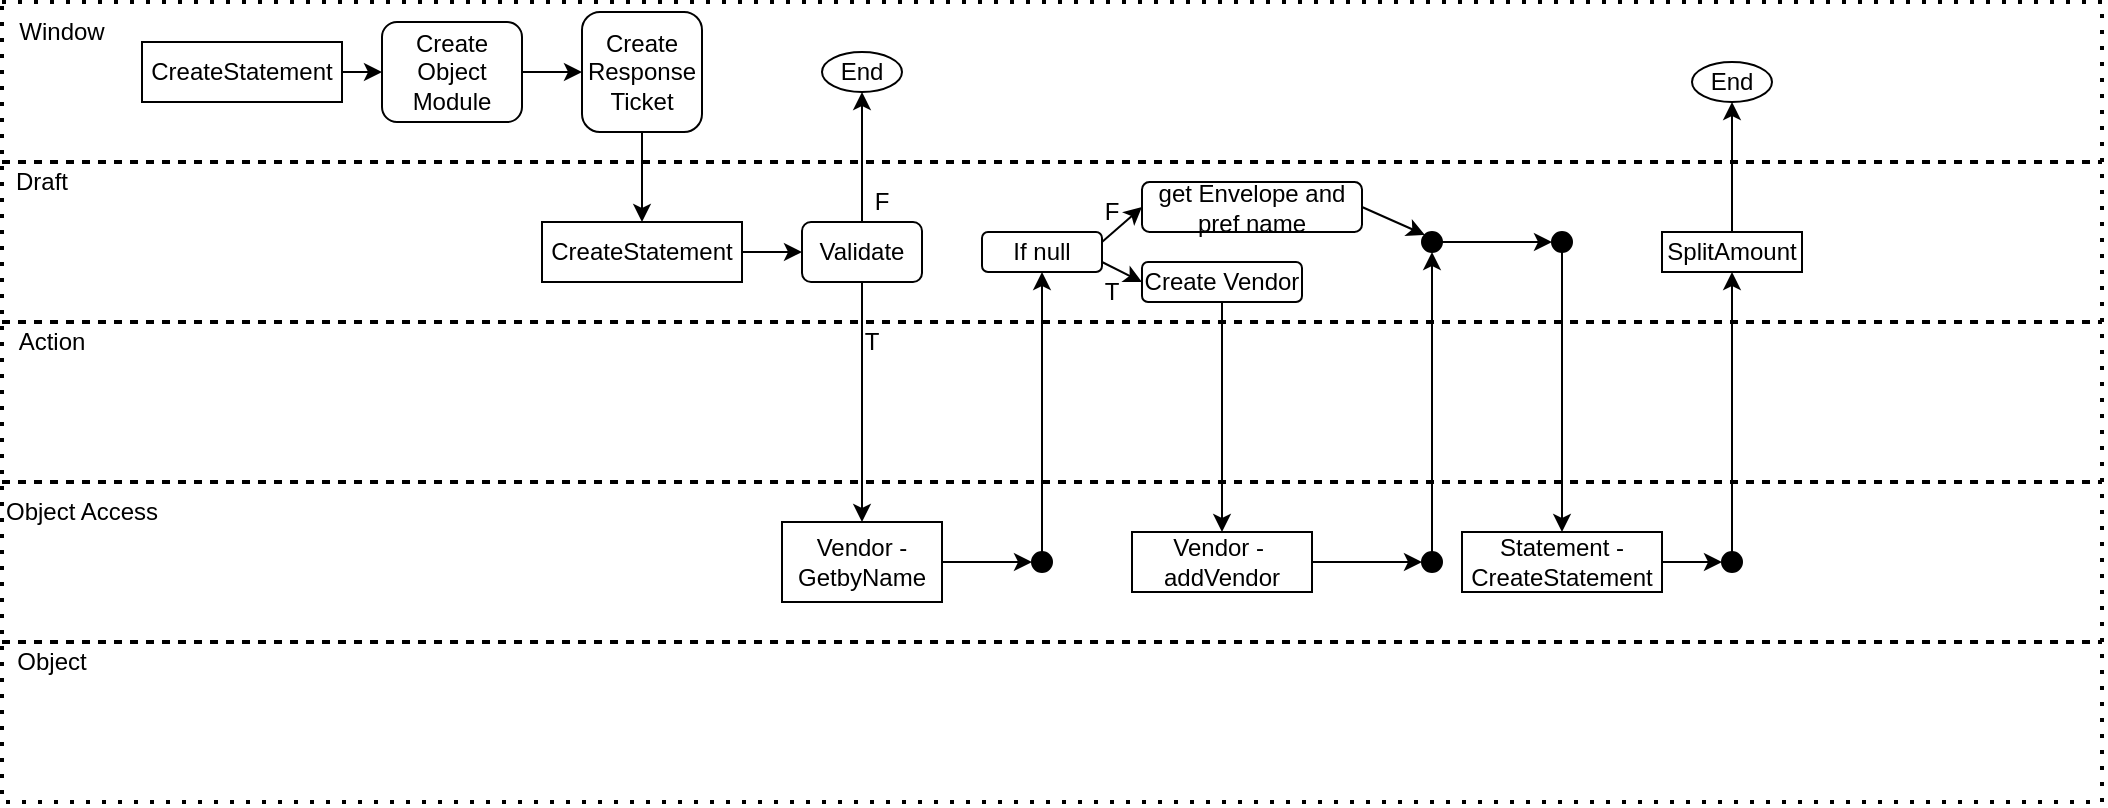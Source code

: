<mxfile version="20.5.3" type="device"><diagram id="BkrMJfu2DKz5WE6C6GfT" name="Page-1"><mxGraphModel dx="1540" dy="728" grid="1" gridSize="10" guides="1" tooltips="1" connect="1" arrows="1" fold="1" page="1" pageScale="1" pageWidth="1100" pageHeight="850" math="0" shadow="0"><root><mxCell id="0"/><mxCell id="1" parent="0"/><mxCell id="wIQ4J1CSNsWOkMhtUFpW-1" value="Window" style="text;html=1;strokeColor=none;fillColor=none;align=center;verticalAlign=middle;whiteSpace=wrap;rounded=0;" vertex="1" parent="1"><mxGeometry x="40" y="40" width="60" height="30" as="geometry"/></mxCell><mxCell id="wIQ4J1CSNsWOkMhtUFpW-2" value="Draft" style="text;html=1;strokeColor=none;fillColor=none;align=center;verticalAlign=middle;whiteSpace=wrap;rounded=0;" vertex="1" parent="1"><mxGeometry x="40" y="120" width="40" height="20" as="geometry"/></mxCell><mxCell id="wIQ4J1CSNsWOkMhtUFpW-3" value="Action" style="text;html=1;strokeColor=none;fillColor=none;align=center;verticalAlign=middle;whiteSpace=wrap;rounded=0;" vertex="1" parent="1"><mxGeometry x="40" y="200" width="50" height="20" as="geometry"/></mxCell><mxCell id="wIQ4J1CSNsWOkMhtUFpW-4" value="Object Access" style="text;html=1;strokeColor=none;fillColor=none;align=center;verticalAlign=middle;whiteSpace=wrap;rounded=0;" vertex="1" parent="1"><mxGeometry x="40" y="280" width="80" height="30" as="geometry"/></mxCell><mxCell id="wIQ4J1CSNsWOkMhtUFpW-5" value="Object" style="text;html=1;strokeColor=none;fillColor=none;align=center;verticalAlign=middle;whiteSpace=wrap;rounded=0;" vertex="1" parent="1"><mxGeometry x="40" y="360" width="50" height="20" as="geometry"/></mxCell><mxCell id="wIQ4J1CSNsWOkMhtUFpW-6" value="" style="endArrow=none;dashed=1;html=1;dashPattern=1 3;strokeWidth=2;rounded=0;exitX=0;exitY=0;exitDx=0;exitDy=0;entryX=0;entryY=0;entryDx=0;entryDy=0;" edge="1" parent="1" source="wIQ4J1CSNsWOkMhtUFpW-1" target="wIQ4J1CSNsWOkMhtUFpW-1"><mxGeometry width="50" height="50" relative="1" as="geometry"><mxPoint x="420" y="270" as="sourcePoint"/><mxPoint x="840" y="120" as="targetPoint"/><Array as="points"><mxPoint x="1090" y="40"/><mxPoint x="1090" y="120"/><mxPoint x="40" y="120"/></Array></mxGeometry></mxCell><mxCell id="wIQ4J1CSNsWOkMhtUFpW-8" value="" style="endArrow=none;dashed=1;html=1;dashPattern=1 3;strokeWidth=2;rounded=0;exitX=0;exitY=0;exitDx=0;exitDy=0;entryX=0;entryY=0;entryDx=0;entryDy=0;" edge="1" parent="1"><mxGeometry width="50" height="50" relative="1" as="geometry"><mxPoint x="40" y="120" as="sourcePoint"/><mxPoint x="40" y="120" as="targetPoint"/><Array as="points"><mxPoint x="1090" y="120"/><mxPoint x="1090" y="200"/><mxPoint x="40" y="200"/></Array></mxGeometry></mxCell><mxCell id="wIQ4J1CSNsWOkMhtUFpW-9" value="" style="endArrow=none;dashed=1;html=1;dashPattern=1 3;strokeWidth=2;rounded=0;exitX=0;exitY=0;exitDx=0;exitDy=0;entryX=0;entryY=0;entryDx=0;entryDy=0;" edge="1" parent="1"><mxGeometry width="50" height="50" relative="1" as="geometry"><mxPoint x="40" y="200" as="sourcePoint"/><mxPoint x="40" y="200" as="targetPoint"/><Array as="points"><mxPoint x="1090" y="200"/><mxPoint x="1090" y="280"/><mxPoint x="40" y="280"/></Array></mxGeometry></mxCell><mxCell id="wIQ4J1CSNsWOkMhtUFpW-10" value="" style="endArrow=none;dashed=1;html=1;dashPattern=1 3;strokeWidth=2;rounded=0;exitX=0;exitY=0;exitDx=0;exitDy=0;entryX=0;entryY=0;entryDx=0;entryDy=0;" edge="1" parent="1"><mxGeometry width="50" height="50" relative="1" as="geometry"><mxPoint x="40" y="280" as="sourcePoint"/><mxPoint x="40" y="280" as="targetPoint"/><Array as="points"><mxPoint x="1090" y="280"/><mxPoint x="1090" y="360"/><mxPoint x="40" y="360"/></Array></mxGeometry></mxCell><mxCell id="wIQ4J1CSNsWOkMhtUFpW-11" value="" style="endArrow=none;dashed=1;html=1;dashPattern=1 3;strokeWidth=2;rounded=0;exitX=0;exitY=0;exitDx=0;exitDy=0;entryX=0;entryY=0;entryDx=0;entryDy=0;" edge="1" parent="1"><mxGeometry width="50" height="50" relative="1" as="geometry"><mxPoint x="40" y="360" as="sourcePoint"/><mxPoint x="40" y="360" as="targetPoint"/><Array as="points"><mxPoint x="1090" y="360"/><mxPoint x="1090" y="440"/><mxPoint x="40" y="440"/></Array></mxGeometry></mxCell><mxCell id="wIQ4J1CSNsWOkMhtUFpW-12" value="CreateStatement" style="rounded=0;whiteSpace=wrap;html=1;" vertex="1" parent="1"><mxGeometry x="110" y="60" width="100" height="30" as="geometry"/></mxCell><mxCell id="wIQ4J1CSNsWOkMhtUFpW-14" value="Create Object Module" style="rounded=1;whiteSpace=wrap;html=1;" vertex="1" parent="1"><mxGeometry x="230" y="50" width="70" height="50" as="geometry"/></mxCell><mxCell id="wIQ4J1CSNsWOkMhtUFpW-15" value="Create Response Ticket" style="rounded=1;whiteSpace=wrap;html=1;" vertex="1" parent="1"><mxGeometry x="330" y="45" width="60" height="60" as="geometry"/></mxCell><mxCell id="wIQ4J1CSNsWOkMhtUFpW-16" value="CreateStatement" style="rounded=0;whiteSpace=wrap;html=1;" vertex="1" parent="1"><mxGeometry x="310" y="150" width="100" height="30" as="geometry"/></mxCell><mxCell id="wIQ4J1CSNsWOkMhtUFpW-17" value="Validate" style="rounded=1;whiteSpace=wrap;html=1;" vertex="1" parent="1"><mxGeometry x="440" y="150" width="60" height="30" as="geometry"/></mxCell><mxCell id="wIQ4J1CSNsWOkMhtUFpW-18" value="" style="endArrow=classic;html=1;rounded=0;exitX=1;exitY=0.5;exitDx=0;exitDy=0;entryX=0;entryY=0.5;entryDx=0;entryDy=0;" edge="1" parent="1" source="wIQ4J1CSNsWOkMhtUFpW-12" target="wIQ4J1CSNsWOkMhtUFpW-14"><mxGeometry width="50" height="50" relative="1" as="geometry"><mxPoint x="460" y="260" as="sourcePoint"/><mxPoint x="510" y="210" as="targetPoint"/></mxGeometry></mxCell><mxCell id="wIQ4J1CSNsWOkMhtUFpW-19" value="" style="endArrow=classic;html=1;rounded=0;exitX=1;exitY=0.5;exitDx=0;exitDy=0;entryX=0;entryY=0.5;entryDx=0;entryDy=0;" edge="1" parent="1" source="wIQ4J1CSNsWOkMhtUFpW-14" target="wIQ4J1CSNsWOkMhtUFpW-15"><mxGeometry width="50" height="50" relative="1" as="geometry"><mxPoint x="220" y="85" as="sourcePoint"/><mxPoint x="240" y="85" as="targetPoint"/></mxGeometry></mxCell><mxCell id="wIQ4J1CSNsWOkMhtUFpW-20" value="" style="endArrow=classic;html=1;rounded=0;exitX=0.5;exitY=1;exitDx=0;exitDy=0;entryX=0.5;entryY=0;entryDx=0;entryDy=0;" edge="1" parent="1" source="wIQ4J1CSNsWOkMhtUFpW-15" target="wIQ4J1CSNsWOkMhtUFpW-16"><mxGeometry width="50" height="50" relative="1" as="geometry"><mxPoint x="310" y="85" as="sourcePoint"/><mxPoint x="340" y="85" as="targetPoint"/></mxGeometry></mxCell><mxCell id="wIQ4J1CSNsWOkMhtUFpW-21" value="" style="endArrow=classic;html=1;rounded=0;exitX=1;exitY=0.5;exitDx=0;exitDy=0;entryX=0;entryY=0.5;entryDx=0;entryDy=0;" edge="1" parent="1" source="wIQ4J1CSNsWOkMhtUFpW-16" target="wIQ4J1CSNsWOkMhtUFpW-17"><mxGeometry width="50" height="50" relative="1" as="geometry"><mxPoint x="370" y="115" as="sourcePoint"/><mxPoint x="370" y="160" as="targetPoint"/></mxGeometry></mxCell><mxCell id="wIQ4J1CSNsWOkMhtUFpW-22" value="" style="endArrow=classic;html=1;rounded=0;exitX=0.5;exitY=0;exitDx=0;exitDy=0;entryX=0.5;entryY=1;entryDx=0;entryDy=0;" edge="1" parent="1" source="wIQ4J1CSNsWOkMhtUFpW-17" target="wIQ4J1CSNsWOkMhtUFpW-26"><mxGeometry width="50" height="50" relative="1" as="geometry"><mxPoint x="420" y="175" as="sourcePoint"/><mxPoint x="470" y="100" as="targetPoint"/></mxGeometry></mxCell><mxCell id="wIQ4J1CSNsWOkMhtUFpW-26" value="End" style="ellipse;whiteSpace=wrap;html=1;" vertex="1" parent="1"><mxGeometry x="450" y="65" width="40" height="20" as="geometry"/></mxCell><mxCell id="wIQ4J1CSNsWOkMhtUFpW-27" value="F" style="text;html=1;strokeColor=none;fillColor=none;align=center;verticalAlign=middle;whiteSpace=wrap;rounded=0;" vertex="1" parent="1"><mxGeometry x="470" y="130" width="20" height="20" as="geometry"/></mxCell><mxCell id="wIQ4J1CSNsWOkMhtUFpW-29" value="Vendor - GetbyName" style="rounded=0;whiteSpace=wrap;html=1;" vertex="1" parent="1"><mxGeometry x="430" y="300" width="80" height="40" as="geometry"/></mxCell><mxCell id="wIQ4J1CSNsWOkMhtUFpW-30" value="" style="endArrow=classic;html=1;rounded=0;exitX=0.5;exitY=1;exitDx=0;exitDy=0;entryX=0.5;entryY=0;entryDx=0;entryDy=0;" edge="1" parent="1" source="wIQ4J1CSNsWOkMhtUFpW-17" target="wIQ4J1CSNsWOkMhtUFpW-29"><mxGeometry width="50" height="50" relative="1" as="geometry"><mxPoint x="460" y="260" as="sourcePoint"/><mxPoint x="510" y="210" as="targetPoint"/></mxGeometry></mxCell><mxCell id="wIQ4J1CSNsWOkMhtUFpW-32" value="If null" style="rounded=1;whiteSpace=wrap;html=1;" vertex="1" parent="1"><mxGeometry x="530" y="155" width="60" height="20" as="geometry"/></mxCell><mxCell id="wIQ4J1CSNsWOkMhtUFpW-33" value="" style="endArrow=classic;html=1;rounded=0;exitX=1;exitY=0.5;exitDx=0;exitDy=0;entryX=0;entryY=0.5;entryDx=0;entryDy=0;" edge="1" parent="1" source="wIQ4J1CSNsWOkMhtUFpW-29" target="wIQ4J1CSNsWOkMhtUFpW-72"><mxGeometry width="50" height="50" relative="1" as="geometry"><mxPoint x="460" y="250" as="sourcePoint"/><mxPoint x="530.0" y="320" as="targetPoint"/></mxGeometry></mxCell><mxCell id="wIQ4J1CSNsWOkMhtUFpW-34" value="" style="endArrow=classic;html=1;rounded=0;exitX=0.5;exitY=0;exitDx=0;exitDy=0;entryX=0.5;entryY=1;entryDx=0;entryDy=0;" edge="1" parent="1" source="wIQ4J1CSNsWOkMhtUFpW-72" target="wIQ4J1CSNsWOkMhtUFpW-32"><mxGeometry width="50" height="50" relative="1" as="geometry"><mxPoint x="560.0" y="305" as="sourcePoint"/><mxPoint x="510" y="200" as="targetPoint"/></mxGeometry></mxCell><mxCell id="wIQ4J1CSNsWOkMhtUFpW-36" value="Create Vendor" style="rounded=1;whiteSpace=wrap;html=1;" vertex="1" parent="1"><mxGeometry x="610" y="170" width="80" height="20" as="geometry"/></mxCell><mxCell id="wIQ4J1CSNsWOkMhtUFpW-37" value="" style="endArrow=classic;html=1;rounded=0;exitX=1;exitY=0.75;exitDx=0;exitDy=0;entryX=0;entryY=0.5;entryDx=0;entryDy=0;" edge="1" parent="1" source="wIQ4J1CSNsWOkMhtUFpW-32" target="wIQ4J1CSNsWOkMhtUFpW-36"><mxGeometry width="50" height="50" relative="1" as="geometry"><mxPoint x="460" y="250" as="sourcePoint"/><mxPoint x="510" y="200" as="targetPoint"/></mxGeometry></mxCell><mxCell id="wIQ4J1CSNsWOkMhtUFpW-38" value="T" style="text;html=1;strokeColor=none;fillColor=none;align=center;verticalAlign=middle;whiteSpace=wrap;rounded=0;" vertex="1" parent="1"><mxGeometry x="590" y="180" width="10" height="10" as="geometry"/></mxCell><mxCell id="wIQ4J1CSNsWOkMhtUFpW-40" value="Vendor -&amp;nbsp;&lt;br&gt;addVendor" style="rounded=0;whiteSpace=wrap;html=1;" vertex="1" parent="1"><mxGeometry x="605" y="305" width="90" height="30" as="geometry"/></mxCell><mxCell id="wIQ4J1CSNsWOkMhtUFpW-41" value="" style="endArrow=classic;html=1;rounded=0;exitX=0.5;exitY=1;exitDx=0;exitDy=0;entryX=0.5;entryY=0;entryDx=0;entryDy=0;" edge="1" parent="1" source="wIQ4J1CSNsWOkMhtUFpW-36" target="wIQ4J1CSNsWOkMhtUFpW-40"><mxGeometry width="50" height="50" relative="1" as="geometry"><mxPoint x="490" y="250" as="sourcePoint"/><mxPoint x="540" y="200" as="targetPoint"/></mxGeometry></mxCell><mxCell id="wIQ4J1CSNsWOkMhtUFpW-42" value="get Envelope and pref name" style="rounded=1;whiteSpace=wrap;html=1;" vertex="1" parent="1"><mxGeometry x="610" y="130" width="110" height="25" as="geometry"/></mxCell><mxCell id="wIQ4J1CSNsWOkMhtUFpW-43" value="" style="endArrow=classic;html=1;rounded=0;exitX=1;exitY=0.25;exitDx=0;exitDy=0;entryX=0;entryY=0.5;entryDx=0;entryDy=0;" edge="1" parent="1" source="wIQ4J1CSNsWOkMhtUFpW-32" target="wIQ4J1CSNsWOkMhtUFpW-42"><mxGeometry width="50" height="50" relative="1" as="geometry"><mxPoint x="550" y="210" as="sourcePoint"/><mxPoint x="600" y="160" as="targetPoint"/></mxGeometry></mxCell><mxCell id="wIQ4J1CSNsWOkMhtUFpW-44" value="F" style="text;html=1;strokeColor=none;fillColor=none;align=center;verticalAlign=middle;whiteSpace=wrap;rounded=0;" vertex="1" parent="1"><mxGeometry x="590" y="140" width="10" height="10" as="geometry"/></mxCell><mxCell id="wIQ4J1CSNsWOkMhtUFpW-45" value="T" style="text;html=1;strokeColor=none;fillColor=none;align=center;verticalAlign=middle;whiteSpace=wrap;rounded=0;" vertex="1" parent="1"><mxGeometry x="470" y="205" width="10" height="10" as="geometry"/></mxCell><mxCell id="wIQ4J1CSNsWOkMhtUFpW-48" value="" style="endArrow=classic;html=1;rounded=0;exitX=1;exitY=0.5;exitDx=0;exitDy=0;entryX=0;entryY=0.5;entryDx=0;entryDy=0;" edge="1" parent="1" source="wIQ4J1CSNsWOkMhtUFpW-40" target="wIQ4J1CSNsWOkMhtUFpW-73"><mxGeometry width="50" height="50" relative="1" as="geometry"><mxPoint x="540" y="270" as="sourcePoint"/><mxPoint x="720.0" y="320" as="targetPoint"/></mxGeometry></mxCell><mxCell id="wIQ4J1CSNsWOkMhtUFpW-49" value="" style="ellipse;whiteSpace=wrap;html=1;aspect=fixed;fillColor=#000000;" vertex="1" parent="1"><mxGeometry x="750" y="155" width="10" height="10" as="geometry"/></mxCell><mxCell id="wIQ4J1CSNsWOkMhtUFpW-50" value="" style="endArrow=classic;html=1;rounded=0;exitX=0.5;exitY=0;exitDx=0;exitDy=0;entryX=0.5;entryY=1;entryDx=0;entryDy=0;" edge="1" parent="1" source="wIQ4J1CSNsWOkMhtUFpW-73" target="wIQ4J1CSNsWOkMhtUFpW-49"><mxGeometry width="50" height="50" relative="1" as="geometry"><mxPoint x="755" y="310" as="sourcePoint"/><mxPoint x="770" y="240" as="targetPoint"/></mxGeometry></mxCell><mxCell id="wIQ4J1CSNsWOkMhtUFpW-51" value="" style="endArrow=classic;html=1;rounded=0;exitX=1;exitY=0.5;exitDx=0;exitDy=0;entryX=0;entryY=0;entryDx=0;entryDy=0;" edge="1" parent="1" source="wIQ4J1CSNsWOkMhtUFpW-42" target="wIQ4J1CSNsWOkMhtUFpW-49"><mxGeometry width="50" height="50" relative="1" as="geometry"><mxPoint x="720" y="290" as="sourcePoint"/><mxPoint x="770" y="240" as="targetPoint"/></mxGeometry></mxCell><mxCell id="wIQ4J1CSNsWOkMhtUFpW-52" value="" style="ellipse;whiteSpace=wrap;html=1;aspect=fixed;fillColor=#000000;" vertex="1" parent="1"><mxGeometry x="815" y="155" width="10" height="10" as="geometry"/></mxCell><mxCell id="wIQ4J1CSNsWOkMhtUFpW-53" value="" style="endArrow=classic;html=1;rounded=0;exitX=1;exitY=0.5;exitDx=0;exitDy=0;entryX=0;entryY=0.5;entryDx=0;entryDy=0;" edge="1" parent="1" source="wIQ4J1CSNsWOkMhtUFpW-49" target="wIQ4J1CSNsWOkMhtUFpW-52"><mxGeometry width="50" height="50" relative="1" as="geometry"><mxPoint x="910" y="290" as="sourcePoint"/><mxPoint x="960" y="240" as="targetPoint"/></mxGeometry></mxCell><mxCell id="wIQ4J1CSNsWOkMhtUFpW-54" value="Statement -&lt;br&gt;CreateStatement" style="rounded=0;whiteSpace=wrap;html=1;fillColor=#FFFFFF;" vertex="1" parent="1"><mxGeometry x="770" y="305" width="100" height="30" as="geometry"/></mxCell><mxCell id="wIQ4J1CSNsWOkMhtUFpW-56" value="" style="endArrow=classic;html=1;rounded=0;exitX=0.5;exitY=1;exitDx=0;exitDy=0;entryX=0.5;entryY=0;entryDx=0;entryDy=0;" edge="1" parent="1" source="wIQ4J1CSNsWOkMhtUFpW-52" target="wIQ4J1CSNsWOkMhtUFpW-54"><mxGeometry width="50" height="50" relative="1" as="geometry"><mxPoint x="810" y="310" as="sourcePoint"/><mxPoint x="860" y="260" as="targetPoint"/></mxGeometry></mxCell><mxCell id="wIQ4J1CSNsWOkMhtUFpW-57" value="" style="endArrow=classic;html=1;rounded=0;exitX=1;exitY=0.5;exitDx=0;exitDy=0;entryX=0;entryY=0.5;entryDx=0;entryDy=0;" edge="1" parent="1" source="wIQ4J1CSNsWOkMhtUFpW-54" target="wIQ4J1CSNsWOkMhtUFpW-75"><mxGeometry width="50" height="50" relative="1" as="geometry"><mxPoint x="830" y="175" as="sourcePoint"/><mxPoint x="900" y="320" as="targetPoint"/></mxGeometry></mxCell><mxCell id="wIQ4J1CSNsWOkMhtUFpW-58" value="" style="endArrow=classic;html=1;rounded=0;exitX=0.5;exitY=0;exitDx=0;exitDy=0;entryX=0.5;entryY=1;entryDx=0;entryDy=0;" edge="1" parent="1" source="wIQ4J1CSNsWOkMhtUFpW-75" target="wIQ4J1CSNsWOkMhtUFpW-76"><mxGeometry width="50" height="50" relative="1" as="geometry"><mxPoint x="905" y="305" as="sourcePoint"/><mxPoint x="905" y="165" as="targetPoint"/></mxGeometry></mxCell><mxCell id="wIQ4J1CSNsWOkMhtUFpW-68" value="End" style="ellipse;whiteSpace=wrap;html=1;" vertex="1" parent="1"><mxGeometry x="885" y="70" width="40" height="20" as="geometry"/></mxCell><mxCell id="wIQ4J1CSNsWOkMhtUFpW-71" value="" style="endArrow=classic;html=1;rounded=0;entryX=0.5;entryY=1;entryDx=0;entryDy=0;exitX=0.5;exitY=0;exitDx=0;exitDy=0;" edge="1" parent="1" source="wIQ4J1CSNsWOkMhtUFpW-76" target="wIQ4J1CSNsWOkMhtUFpW-68"><mxGeometry width="50" height="50" relative="1" as="geometry"><mxPoint x="960" y="160" as="sourcePoint"/><mxPoint x="970" y="180" as="targetPoint"/></mxGeometry></mxCell><mxCell id="wIQ4J1CSNsWOkMhtUFpW-72" value="" style="ellipse;whiteSpace=wrap;html=1;aspect=fixed;fillColor=#000000;" vertex="1" parent="1"><mxGeometry x="555" y="315" width="10" height="10" as="geometry"/></mxCell><mxCell id="wIQ4J1CSNsWOkMhtUFpW-73" value="" style="ellipse;whiteSpace=wrap;html=1;aspect=fixed;fillColor=#000000;" vertex="1" parent="1"><mxGeometry x="750" y="315" width="10" height="10" as="geometry"/></mxCell><mxCell id="wIQ4J1CSNsWOkMhtUFpW-75" value="" style="ellipse;whiteSpace=wrap;html=1;aspect=fixed;fillColor=#000000;" vertex="1" parent="1"><mxGeometry x="900" y="315" width="10" height="10" as="geometry"/></mxCell><mxCell id="wIQ4J1CSNsWOkMhtUFpW-76" value="SplitAmount" style="rounded=0;whiteSpace=wrap;html=1;fillColor=#FFFFFF;" vertex="1" parent="1"><mxGeometry x="870" y="155" width="70" height="20" as="geometry"/></mxCell></root></mxGraphModel></diagram></mxfile>